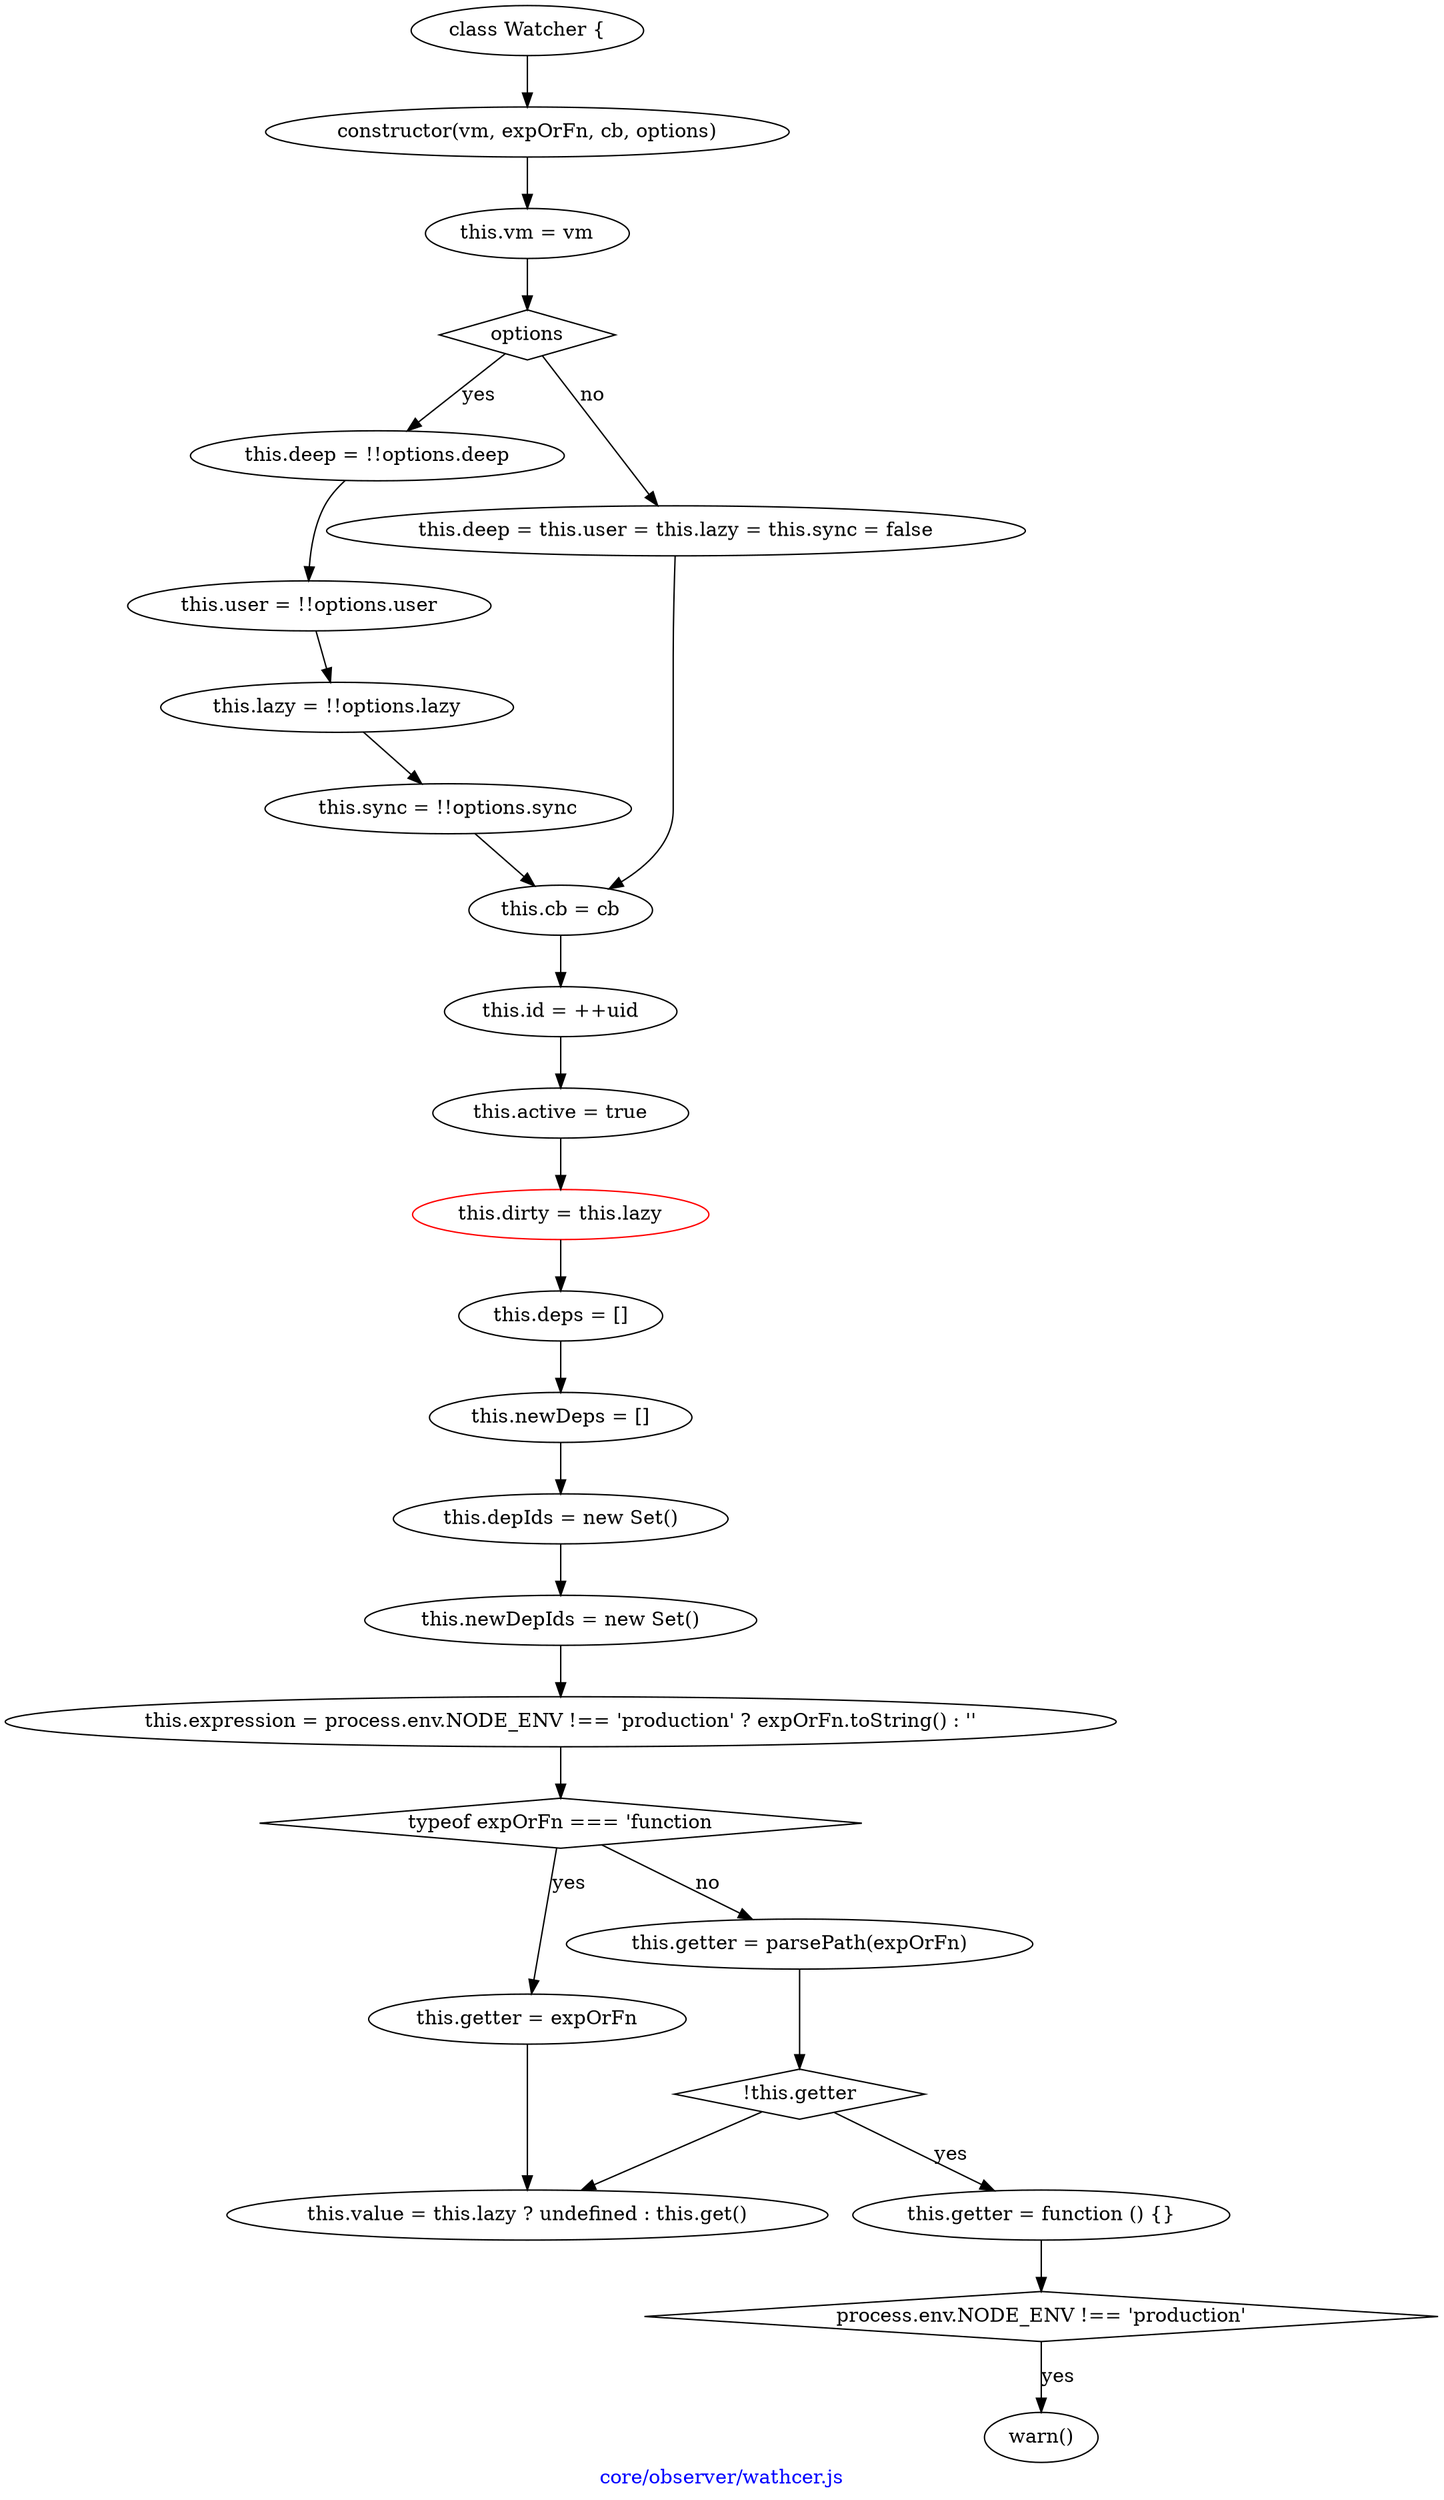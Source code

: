 digraph G {
    graph [
        label="core/observer/wathcer.js"
        fontcolor=blue
    ]
    start [
        label="class Watcher {"
    ]
    constructor [
        label="constructor(vm, expOrFn, cb, options)"
    ]
    start -> constructor
    setVm [
        label="this.vm = vm"
    ]
    constructor -> setVm
    options [
        label="options"
        shape=diamond
    ]
    setVm -> options
    setDeep [
        label="this.deep = !!options.deep"
    ]
    options -> setDeep [label="yes"]
    setUser [
        label="this.user = !!options.user"
    ]
    setDeep -> setUser
    setLazy [
        label="this.lazy = !!options.lazy"
    ]
    setUser -> setLazy
    setSync [
        label="this.sync = !!options.sync"
    ]
    setLazy -> setSync
    setAll [
        label="this.deep = this.user = this.lazy = this.sync = false"
    ]
    options -> setAll [label="no"]

    setCb [
        label="this.cb = cb"
    ]
    setSync -> setCb
    setAll -> setCb
    setId [
        label="this.id = ++uid"
    ]
    setCb -> setId
    setActive [
        label="this.active = true"
    ]
    setId -> setActive
    setDirty [
        label="this.dirty = this.lazy"
        color=red
    ]
    setActive -> setDirty
    setDeps [
        label="this.deps = []"
    ]
    setDirty -> setDeps
    setNewDeps [
        label="this.newDeps = []"
    ]
    setDeps -> setNewDeps
    setDepIds [
        label="this.depIds = new Set()"
    ]
    setNewDeps -> setDepIds
    setNewDepIds [
        label="this.newDepIds = new Set()"
    ]
    setDepIds -> setNewDepIds
    setExpress [
        label="this.expression = process.env.NODE_ENV !== 'production' ? expOrFn.toString() : ''"
    ]
    setNewDepIds -> setExpress
    expIsFunc [
        label="typeof expOrFn === 'function"
        shape=diamond
    ]
    setExpress -> expIsFunc
    setGetter [
        label="this.getter = expOrFn"
    ]
    expIsFunc -> setGetter [label="yes"]
    parsePath [
        label="this.getter = parsePath(expOrFn)"
    ]
    expIsFunc -> parsePath [label="no"]
    getterNotExist [
        label="!this.getter"
        shape=diamond
    ]
    parsePath -> getterNotExist
    setGetter1 [
        label="this.getter = function () {}"
    ]
    getterNotExist -> setGetter1 [label="yes"]
    notProduction [
        label="process.env.NODE_ENV !== 'production'"
        shape=diamond
    ]
    setGetter1 -> notProduction
    warn0 [
        label="warn()"
    ]
    notProduction -> warn0 [label="yes"]

    setValue [
        label="this.value = this.lazy ? undefined : this.get()"
    ]
    setGetter -> setValue
    getterNotExist -> setValue
}